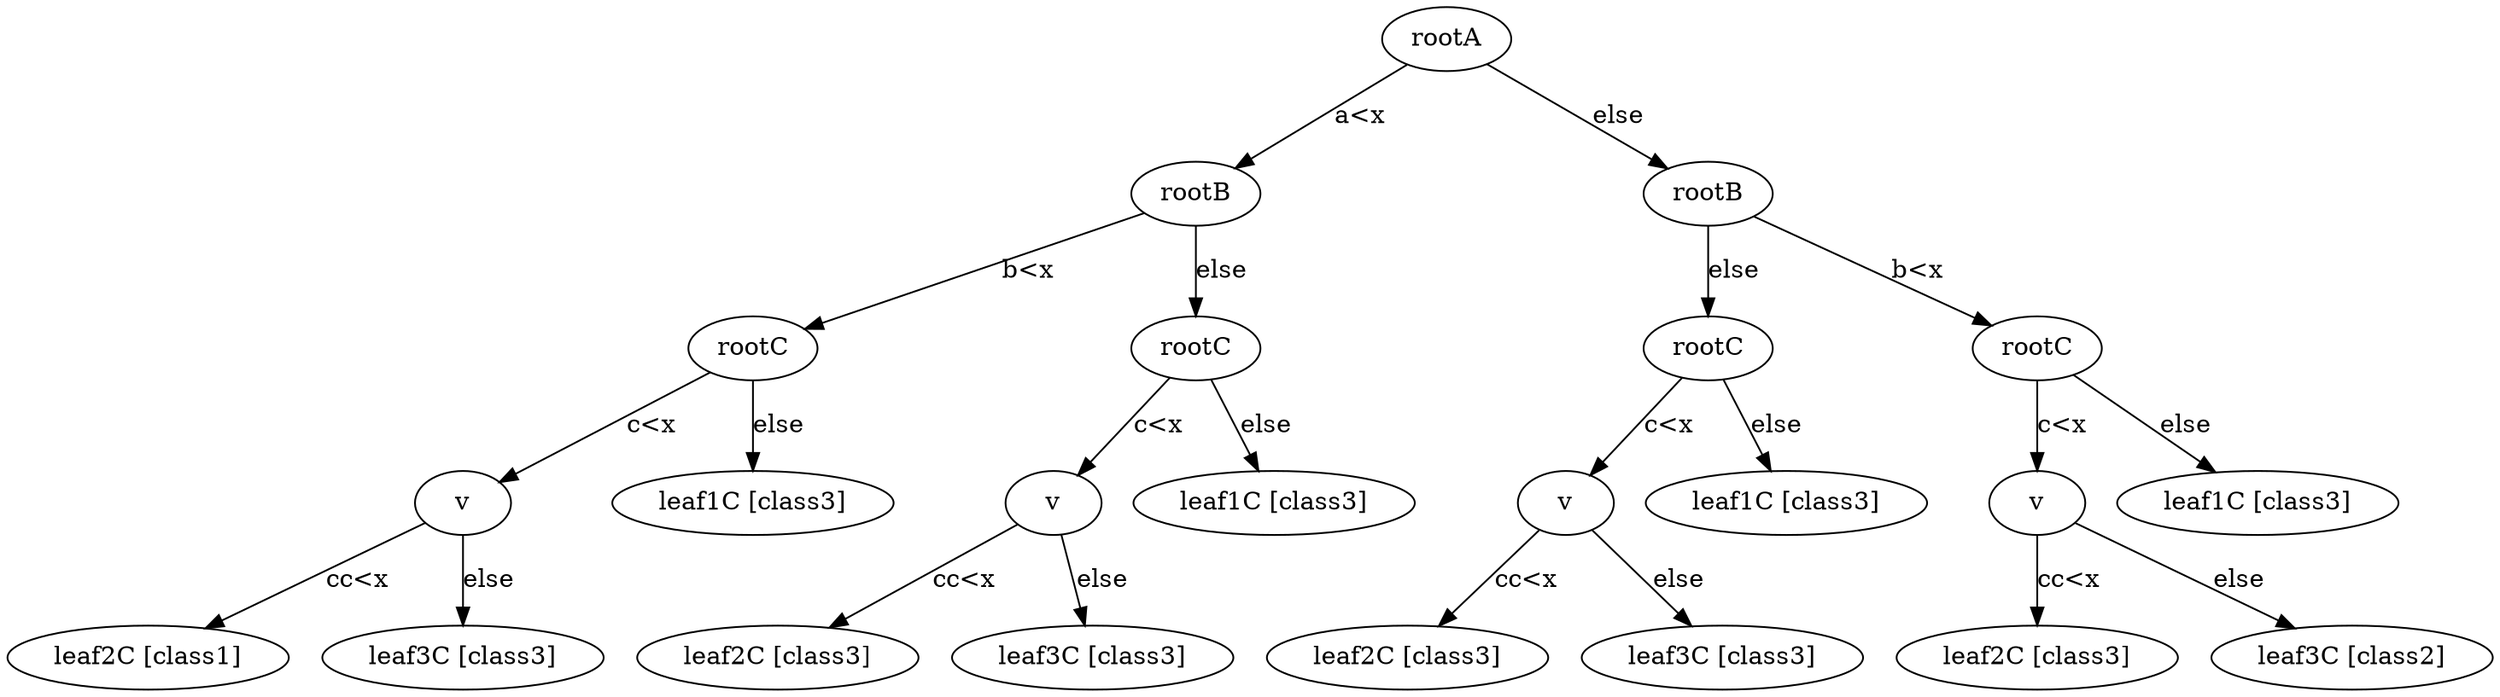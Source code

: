 digraph {
     v_3 -> leaf2C_3 [label="cc<x"];
     rootC -> v [label="c<x"];
     v -> leaf2C [label="cc<x"];
     rootA -> rootB_1 [label="a<x"];
     rootC_2 -> v_2 [label="c<x"];
     rootB -> rootC_3 [label="b<x"];
     rootC_3 -> v_3 [label="c<x"];
     v_2 -> leaf2C_2 [label="cc<x"];
     rootB_1 -> rootC [label="b<x"];
     v_1 -> leaf2C_1 [label="cc<x"];
     rootC_1 -> v_1 [label="c<x"];
     rootC -> leaf1C [label="else"];
     v -> leaf3C [label="else"];
     rootB -> rootC_2 [label="else"];
     rootA -> rootB [label="else"];
     v_2 -> leaf3C_2 [label="else"];
     rootC_2 -> leaf1C_2 [label="else"];
     rootC_3 -> leaf1C_3 [label="else"];
     v_3 -> leaf3C_3 [label="else"];
     rootB_1 -> rootC_1 [label="else"];
     v_1 -> leaf3C_1 [label="else"];
     rootC_1 -> leaf1C_1 [label="else"];
     rootC_3 [label="rootC"];
     v_3 [label="v"];
     rootC_1 [label="rootC"];
     v_2 [label="v"];
     rootC_2 [label="rootC"];
     rootC [label="rootC"];
     v [label="v"];
     rootB [label="rootB"];
     rootA [label="rootA"];
     leaf2C_3 [label="leaf2C [class3]"];
     leaf2C_1 [label="leaf2C [class3]"];
     rootB_1 [label="rootB"];
     v_1 [label="v"];
     leaf2C_2 [label="leaf2C [class3]"];
     leaf1C [label="leaf1C [class3]"];
     leaf3C [label="leaf3C [class3]"];
     leaf3C_2 [label="leaf3C [class3]"];
     leaf1C_2 [label="leaf1C [class3]"];
     leaf1C_3 [label="leaf1C [class3]"];
     leaf3C_3 [label="leaf3C [class2]"];
     leaf3C_1 [label="leaf3C [class3]"];
     leaf1C_1 [label="leaf1C [class3]"];
     leaf2C [label="leaf2C [class1]"];
}
